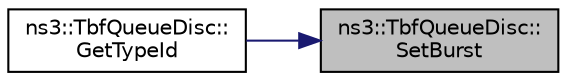 digraph "ns3::TbfQueueDisc::SetBurst"
{
 // LATEX_PDF_SIZE
  edge [fontname="Helvetica",fontsize="10",labelfontname="Helvetica",labelfontsize="10"];
  node [fontname="Helvetica",fontsize="10",shape=record];
  rankdir="RL";
  Node1 [label="ns3::TbfQueueDisc::\lSetBurst",height=0.2,width=0.4,color="black", fillcolor="grey75", style="filled", fontcolor="black",tooltip="Set the size of the first bucket in bytes."];
  Node1 -> Node2 [dir="back",color="midnightblue",fontsize="10",style="solid",fontname="Helvetica"];
  Node2 [label="ns3::TbfQueueDisc::\lGetTypeId",height=0.2,width=0.4,color="black", fillcolor="white", style="filled",URL="$classns3_1_1_tbf_queue_disc.html#aa092b8643330c046b3a4f481f9c286b4",tooltip="Get the type ID."];
}
